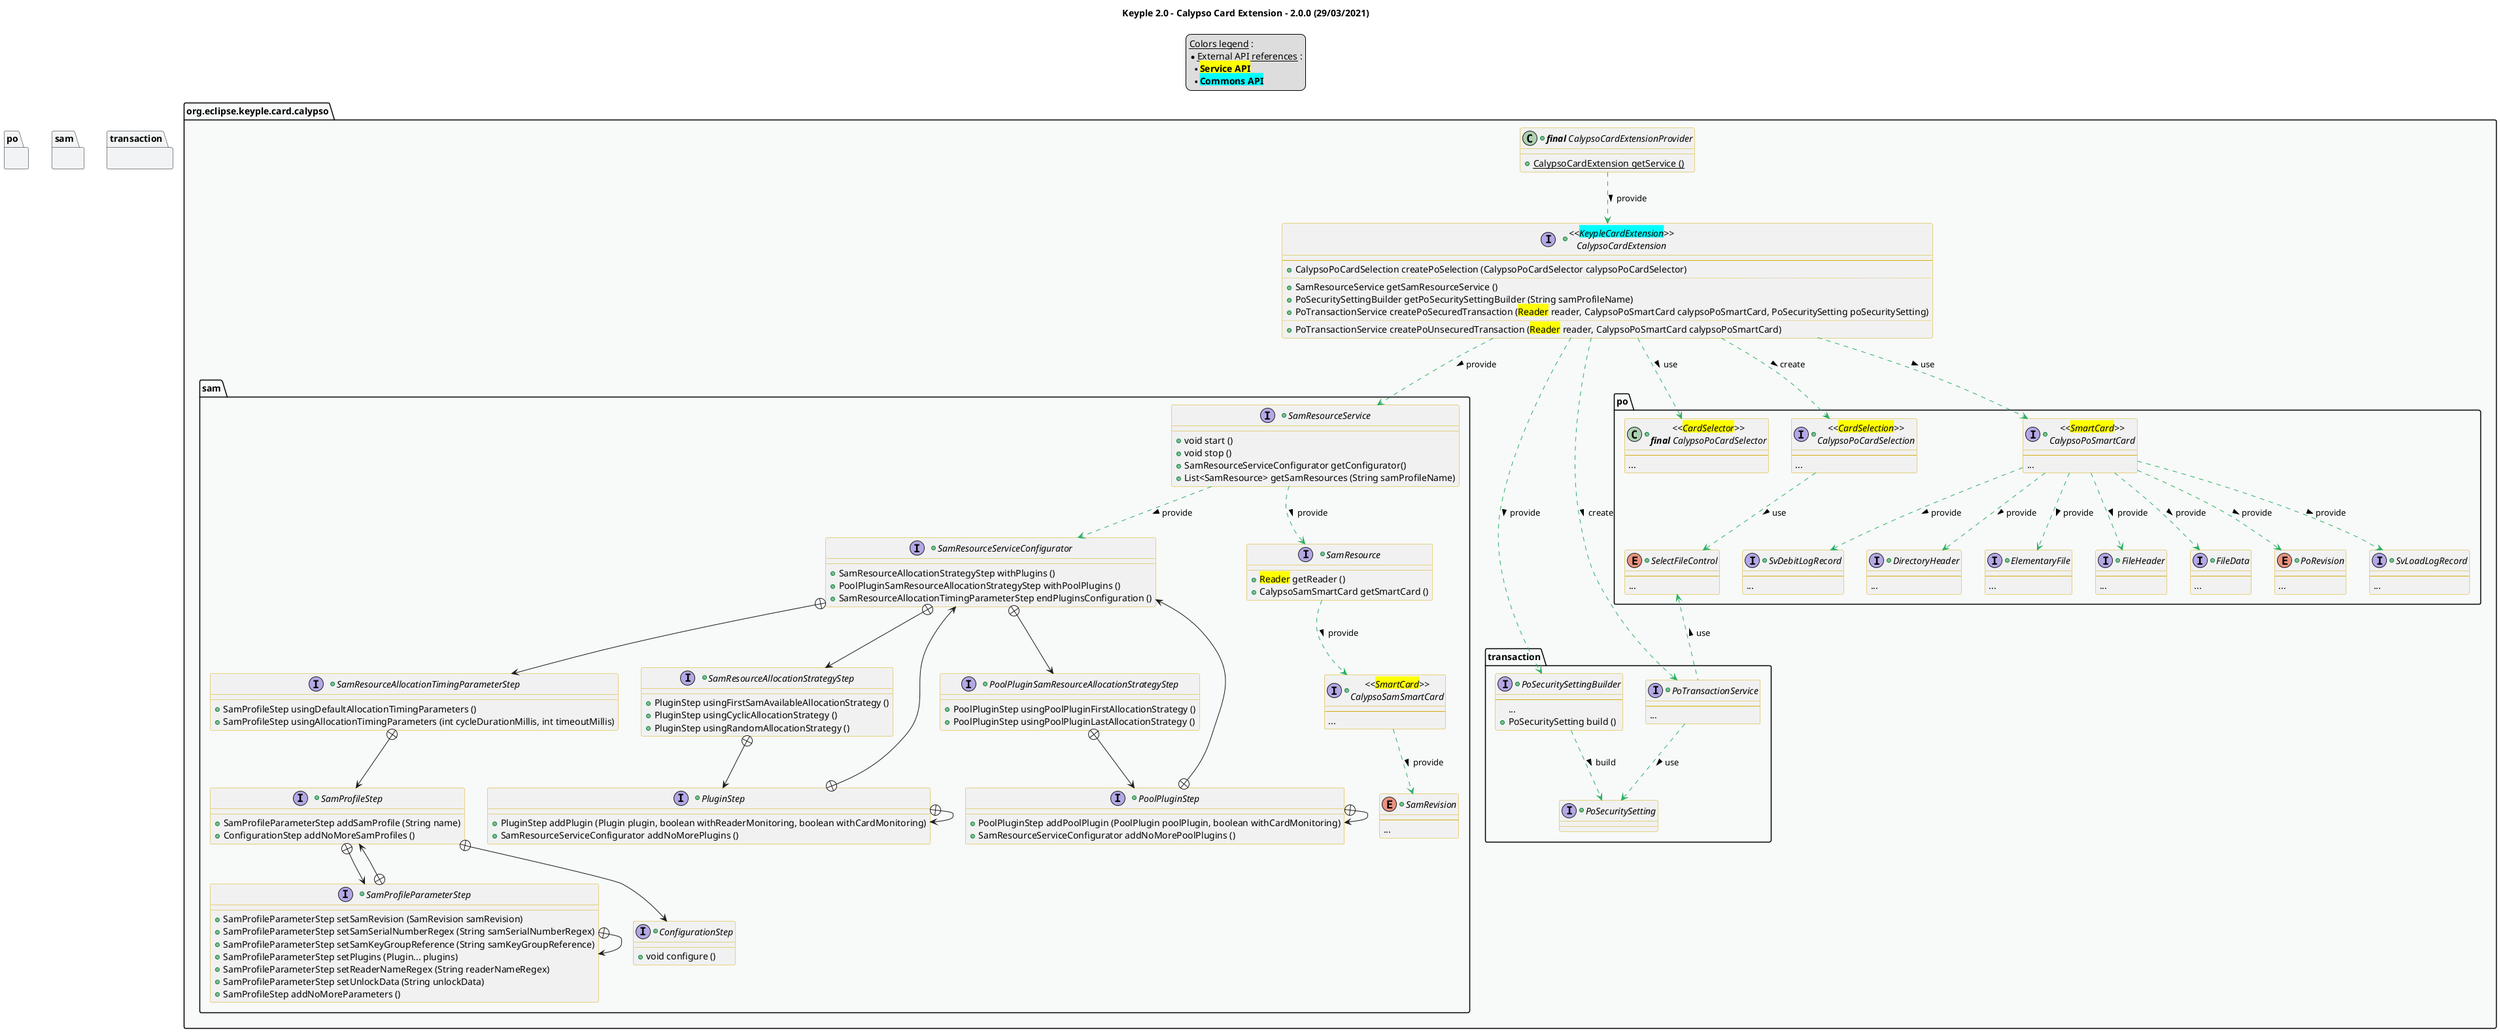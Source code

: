 @startuml
title
    Keyple 2.0 - Calypso Card Extension - 2.0.0 (29/03/2021)
end title

' == THEME ==

'Couleurs issues de : https://htmlcolorcodes.com/fr/tableau-de-couleur/tableau-de-couleur-design-plat/
!define C_GREY1 F8F9F9
!define C_GREY2 F2F3F4
!define C_GREY3 E5E7E9
!define C_GREY4 D7DBDD
!define C_GREY5 CACFD2
!define C_GREY6 BDC3C7
!define C_LINK 3498DB
!define C_USE 27AE60

skinparam Shadowing false
skinparam ClassFontStyle italic
skinparam ClassBorderColor #D4AC0D
skinparam stereotypeABorderColor #A9DCDF
skinparam stereotypeIBorderColor #B4A7E5
skinparam stereotypeCBorderColor #ADD1B2
skinparam stereotypeEBorderColor #EB93DF
' Red
skinparam ClassBackgroundColor<<red>> #FDEDEC
skinparam ClassBorderColor<<red>> #E74C3C
hide <<red>> stereotype
' Purple
skinparam ClassBackgroundColor<<purple>> #F4ECF7
skinparam ClassBorderColor<<purple>> #8E44AD
hide <<purple>> stereotype
' blue
skinparam ClassBackgroundColor<<blue>> #EBF5FB
skinparam ClassBorderColor<<blue>> #3498DB
hide <<blue>> stereotype
' Green
skinparam ClassBackgroundColor<<green>> #E9F7EF
skinparam ClassBorderColor<<green>> #27AE60
hide <<green>> stereotype
' Grey
skinparam ClassBackgroundColor<<grey>> #EAECEE
skinparam ClassBorderColor<<grey>> #2C3E50
hide <<grey>> stereotype

' == CONTENT ==

legend top
    __Colors legend__ :
    * __External API references__ :
    ** <back:yellow>**Service API**</back>
    ** <back:cyan>**Commons API**</back>
end legend

package "org.eclipse.keyple.card.calypso" as calypso {
    +class "**final** CalypsoCardExtensionProvider" as CalypsoCardExtensionProvider {
        +{static} CalypsoCardExtension getService ()
    }
    +interface "<<<back:cyan>KeypleCardExtension</back>>>\nCalypsoCardExtension" as CalypsoCardExtension {
        --
        +CalypsoPoCardSelection createPoSelection (CalypsoPoCardSelector calypsoPoCardSelector)
        ..
        +SamResourceService getSamResourceService ()
        +PoSecuritySettingBuilder getPoSecuritySettingBuilder (String samProfileName)
        +PoTransactionService createPoSecuredTransaction (<back:yellow>Reader</back> reader, CalypsoPoSmartCard calypsoPoSmartCard, PoSecuritySetting poSecuritySetting)
        ..
        +PoTransactionService createPoUnsecuredTransaction (<back:yellow>Reader</back> reader, CalypsoPoSmartCard calypsoPoSmartCard)
    }
    package po {
        +class "<<<back:yellow>CardSelector</back>>>\n**final** CalypsoPoCardSelector" as CalypsoPoCardSelector {
            --
            ...
        }
        +interface "<<<back:yellow>CardSelection</back>>>\nCalypsoPoCardSelection" as CalypsoPoCardSelection {
            --
            ...
        }
        +enum SelectFileControl {
            --
            ...
        }
        +interface "<<<back:yellow>SmartCard</back>>>\nCalypsoPoSmartCard" as CalypsoPoSmartCard {
            --
            ...
        }
        +interface DirectoryHeader {
            --
            ...
        }
        +interface ElementaryFile {
            --
            ...
        }
        +interface FileHeader {
            --
            ...
        }
        +interface FileData {
            --
            ...
        }
        +enum PoRevision {
            --
            ...
        }
        +interface SvLoadLogRecord {
            --
            ...
        }
        +interface SvDebitLogRecord {
            --
            ...
        }
    }
    package sam {
        +interface "<<<back:yellow>SmartCard</back>>>\nCalypsoSamSmartCard" as CalypsoSamSmartCard {
            --
            ...
        }

        +interface SamResourceServiceConfigurator {
            +SamResourceAllocationStrategyStep withPlugins ()
            +PoolPluginSamResourceAllocationStrategyStep withPoolPlugins ()
            +SamResourceAllocationTimingParameterStep endPluginsConfiguration ()
        }

        +interface SamResourceAllocationStrategyStep {
            +PluginStep usingFirstSamAvailableAllocationStrategy ()
            +PluginStep usingCyclicAllocationStrategy ()
            +PluginStep usingRandomAllocationStrategy ()
        }
        +interface PluginStep {
            +PluginStep addPlugin (Plugin plugin, boolean withReaderMonitoring, boolean withCardMonitoring)
            +SamResourceServiceConfigurator addNoMorePlugins ()
        }

        +interface PoolPluginSamResourceAllocationStrategyStep {
            +PoolPluginStep usingPoolPluginFirstAllocationStrategy ()
            +PoolPluginStep usingPoolPluginLastAllocationStrategy ()
        }
        +interface PoolPluginStep {
            +PoolPluginStep addPoolPlugin (PoolPlugin poolPlugin, boolean withCardMonitoring)
            +SamResourceServiceConfigurator addNoMorePoolPlugins ()
        }

        +interface SamResourceAllocationTimingParameterStep {
            +SamProfileStep usingDefaultAllocationTimingParameters ()
            +SamProfileStep usingAllocationTimingParameters (int cycleDurationMillis, int timeoutMillis)
        }

        +interface SamProfileStep {
            +SamProfileParameterStep addSamProfile (String name)
            +ConfigurationStep addNoMoreSamProfiles ()
        }
        +interface SamProfileParameterStep {
            +SamProfileParameterStep setSamRevision (SamRevision samRevision)
            +SamProfileParameterStep setSamSerialNumberRegex (String samSerialNumberRegex)
            +SamProfileParameterStep setSamKeyGroupReference (String samKeyGroupReference)
            +SamProfileParameterStep setPlugins (Plugin... plugins)
            +SamProfileParameterStep setReaderNameRegex (String readerNameRegex)
            +SamProfileParameterStep setUnlockData (String unlockData)
            +SamProfileStep addNoMoreParameters ()
        }

        +interface ConfigurationStep {
            +void configure ()
        }

        '+class SamProfile {
        '    +String name
        '    +SamRevision samRevision
        '    +String serialNumber
        '    +String keyGroupReference
        '    +List<String> pluginsNames
        '    +List<String> readersNames
        '}
        '+class Service {
        '    +Map<String, SamProfile> samProfileByName
        '    +Map<SamProfile, List<SamResource>> samResourcesBySamProfile
        '    +Set<SamResource> busySamResources
        '    +SamResource allocateSamResource (String samProfileName)
        '    +void releaseSamResource (SamResource samResource)
        '}

        +interface SamResourceService {
            +void start ()
            +void stop ()
            +SamResourceServiceConfigurator getConfigurator()
            +List<SamResource> getSamResources (String samProfileName)
        }
        +interface SamResource {
            +<back:yellow>Reader</back> getReader ()
            +CalypsoSamSmartCard getSmartCard ()
        }
        +enum SamRevision {
            --
            ...
        }
    }
    package transaction {
        +interface PoTransactionService {
            --
            ...
        }
        +interface PoSecuritySettingBuilder {
            --
            ...
            +PoSecuritySetting build ()
        }
        +interface PoSecuritySetting {
        }
    }
}

' Associations

CalypsoCardExtensionProvider ..> CalypsoCardExtension #C_USE : provide >

CalypsoCardExtension ..> SamResourceService #C_USE : provide >
CalypsoCardExtension ..> PoSecuritySettingBuilder #C_USE : provide >
CalypsoCardExtension ..> CalypsoPoCardSelection #C_USE : create >
CalypsoCardExtension ..> CalypsoPoCardSelector #C_USE : use >
CalypsoCardExtension ..> CalypsoPoSmartCard #C_USE : use >
CalypsoCardExtension ..> PoTransactionService #C_USE : create >

PoSecuritySettingBuilder ..> PoSecuritySetting #C_USE : build >

PoTransactionService ..> PoSecuritySetting #C_USE : use >
PoTransactionService .up.> SelectFileControl #C_USE : use >

SamResourceService ..> SamResource #C_USE : provide >
SamResourceService ..> SamResourceServiceConfigurator #C_USE : provide >

SamResource ..> CalypsoSamSmartCard #C_USE : provide >

CalypsoSamSmartCard ..> SamRevision #C_USE : provide >

CalypsoPoCardSelection ..> SelectFileControl #C_USE : use >

CalypsoPoSmartCard ..> DirectoryHeader #C_USE : provide >
CalypsoPoSmartCard ..> ElementaryFile #C_USE : provide >
CalypsoPoSmartCard ..> FileHeader #C_USE : provide >
CalypsoPoSmartCard ..> FileData #C_USE : provide >
CalypsoPoSmartCard ..> PoRevision #C_USE : provide >
CalypsoPoSmartCard ..> SvLoadLogRecord #C_USE : provide >
CalypsoPoSmartCard ..> SvDebitLogRecord #C_USE : provide >


SamResourceServiceConfigurator +--> SamResourceAllocationStrategyStep
SamResourceServiceConfigurator +--> PoolPluginSamResourceAllocationStrategyStep
SamResourceServiceConfigurator +--> SamResourceAllocationTimingParameterStep

SamResourceAllocationStrategyStep +--> PluginStep

PluginStep +--> PluginStep
PluginStep +-up-> SamResourceServiceConfigurator

PoolPluginSamResourceAllocationStrategyStep +--> PoolPluginStep

PoolPluginStep +--> PoolPluginStep
PoolPluginStep +-up-> SamResourceServiceConfigurator

SamResourceAllocationTimingParameterStep +--> SamProfileStep

SamProfileStep +--> SamProfileParameterStep
SamProfileStep +--> ConfigurationStep

SamProfileParameterStep +--> SamProfileParameterStep
SamProfileParameterStep +-up-> SamProfileStep

' == LAYOUT ==

'PoRevision -[hidden]- SamResourceServiceBuilder

' == STYLE ==

package calypso #C_GREY1 {}
package po #C_GREY2 {}
package sam #C_GREY2 {}
package transaction #C_GREY2 {}


@enduml